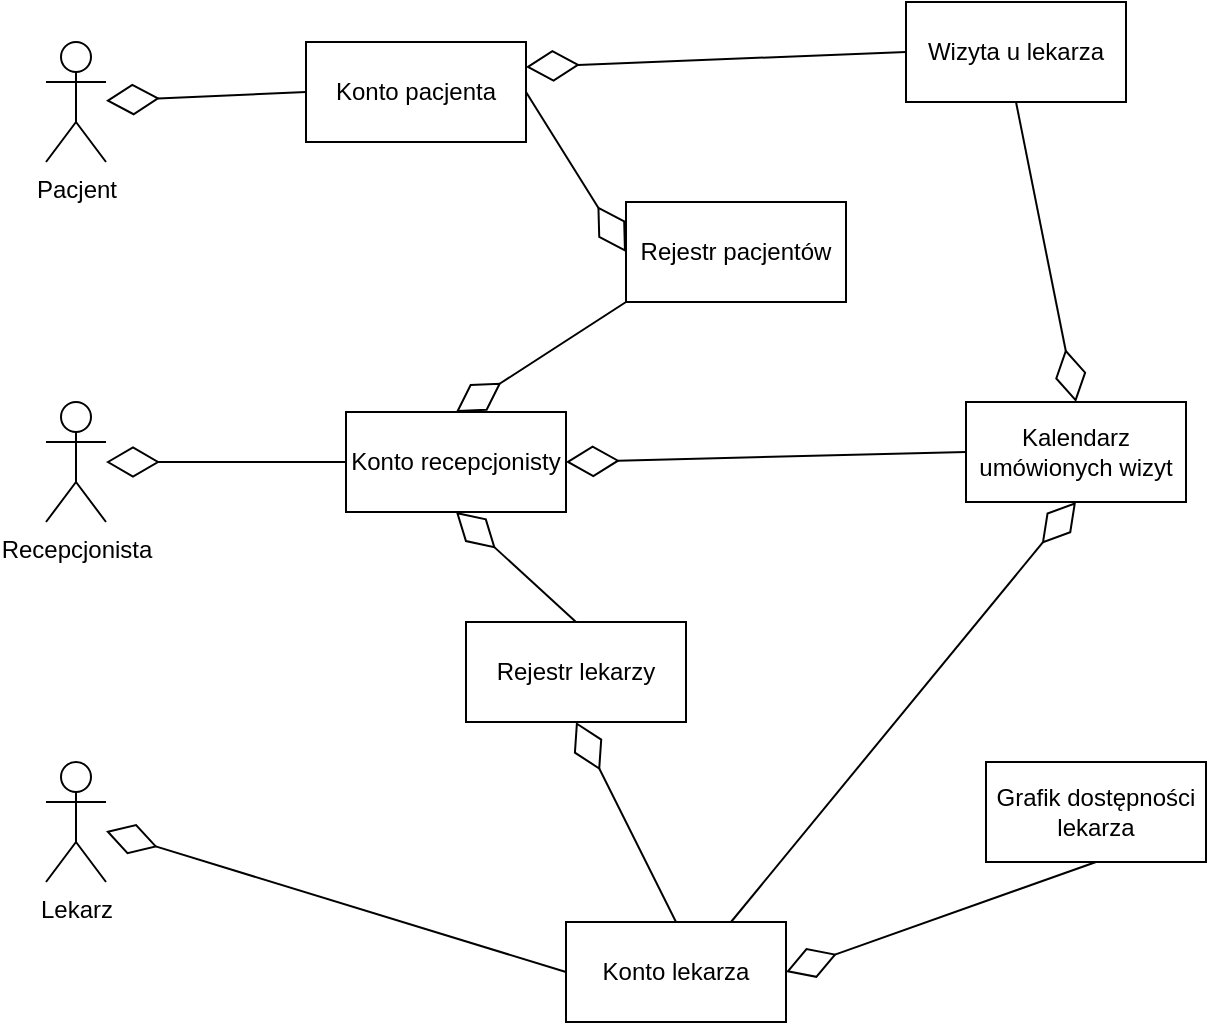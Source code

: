<mxfile version="23.1.6" type="device">
  <diagram name="Strona-1" id="NmlbgoJUX9Iwb1JyKPN-">
    <mxGraphModel dx="1302" dy="682" grid="1" gridSize="10" guides="1" tooltips="1" connect="1" arrows="1" fold="1" page="1" pageScale="1" pageWidth="827" pageHeight="1169" math="0" shadow="0">
      <root>
        <mxCell id="0" />
        <mxCell id="1" parent="0" />
        <mxCell id="4kUD1P8MFuOk3b0_Dy2I-1" value="Recepcjonista" style="shape=umlActor;verticalLabelPosition=bottom;verticalAlign=top;html=1;" vertex="1" parent="1">
          <mxGeometry x="100" y="240" width="30" height="60" as="geometry" />
        </mxCell>
        <mxCell id="4kUD1P8MFuOk3b0_Dy2I-2" value="Pacjent" style="shape=umlActor;verticalLabelPosition=bottom;verticalAlign=top;html=1;" vertex="1" parent="1">
          <mxGeometry x="100" y="60" width="30" height="60" as="geometry" />
        </mxCell>
        <mxCell id="4kUD1P8MFuOk3b0_Dy2I-6" value="Lekarz" style="shape=umlActor;verticalLabelPosition=bottom;verticalAlign=top;html=1;" vertex="1" parent="1">
          <mxGeometry x="100" y="420" width="30" height="60" as="geometry" />
        </mxCell>
        <mxCell id="4kUD1P8MFuOk3b0_Dy2I-10" value="Rejestr pacjentów" style="html=1;whiteSpace=wrap;" vertex="1" parent="1">
          <mxGeometry x="390" y="140" width="110" height="50" as="geometry" />
        </mxCell>
        <mxCell id="4kUD1P8MFuOk3b0_Dy2I-11" value="Rejestr lekarzy" style="html=1;whiteSpace=wrap;" vertex="1" parent="1">
          <mxGeometry x="310" y="350" width="110" height="50" as="geometry" />
        </mxCell>
        <mxCell id="4kUD1P8MFuOk3b0_Dy2I-12" value="Grafik dostępności lekarza" style="html=1;whiteSpace=wrap;" vertex="1" parent="1">
          <mxGeometry x="570" y="420" width="110" height="50" as="geometry" />
        </mxCell>
        <mxCell id="4kUD1P8MFuOk3b0_Dy2I-13" value="Kalendarz umówionych wizyt" style="html=1;whiteSpace=wrap;" vertex="1" parent="1">
          <mxGeometry x="560" y="240" width="110" height="50" as="geometry" />
        </mxCell>
        <mxCell id="4kUD1P8MFuOk3b0_Dy2I-14" value="Wizyta u lekarza" style="html=1;whiteSpace=wrap;" vertex="1" parent="1">
          <mxGeometry x="530" y="40" width="110" height="50" as="geometry" />
        </mxCell>
        <mxCell id="4kUD1P8MFuOk3b0_Dy2I-16" value="Konto pacjenta" style="html=1;whiteSpace=wrap;" vertex="1" parent="1">
          <mxGeometry x="230" y="60" width="110" height="50" as="geometry" />
        </mxCell>
        <mxCell id="4kUD1P8MFuOk3b0_Dy2I-17" value="Konto recepcjonisty" style="html=1;whiteSpace=wrap;" vertex="1" parent="1">
          <mxGeometry x="250" y="245" width="110" height="50" as="geometry" />
        </mxCell>
        <mxCell id="4kUD1P8MFuOk3b0_Dy2I-18" value="Konto lekarza" style="html=1;whiteSpace=wrap;" vertex="1" parent="1">
          <mxGeometry x="360" y="500" width="110" height="50" as="geometry" />
        </mxCell>
        <mxCell id="4kUD1P8MFuOk3b0_Dy2I-20" value="" style="endArrow=diamondThin;endFill=0;endSize=24;html=1;rounded=0;exitX=0;exitY=0.5;exitDx=0;exitDy=0;" edge="1" parent="1" source="4kUD1P8MFuOk3b0_Dy2I-17" target="4kUD1P8MFuOk3b0_Dy2I-1">
          <mxGeometry width="160" relative="1" as="geometry">
            <mxPoint x="230" y="380" as="sourcePoint" />
            <mxPoint x="370" y="310" as="targetPoint" />
          </mxGeometry>
        </mxCell>
        <mxCell id="4kUD1P8MFuOk3b0_Dy2I-21" value="" style="endArrow=diamondThin;endFill=0;endSize=24;html=1;rounded=0;exitX=0;exitY=0.5;exitDx=0;exitDy=0;" edge="1" parent="1" source="4kUD1P8MFuOk3b0_Dy2I-18" target="4kUD1P8MFuOk3b0_Dy2I-6">
          <mxGeometry width="160" relative="1" as="geometry">
            <mxPoint x="210" y="315" as="sourcePoint" />
            <mxPoint x="140" y="286" as="targetPoint" />
          </mxGeometry>
        </mxCell>
        <mxCell id="4kUD1P8MFuOk3b0_Dy2I-22" value="" style="endArrow=diamondThin;endFill=0;endSize=24;html=1;rounded=0;exitX=0;exitY=0.5;exitDx=0;exitDy=0;" edge="1" parent="1" source="4kUD1P8MFuOk3b0_Dy2I-16" target="4kUD1P8MFuOk3b0_Dy2I-2">
          <mxGeometry width="160" relative="1" as="geometry">
            <mxPoint x="190" y="455" as="sourcePoint" />
            <mxPoint x="140" y="459" as="targetPoint" />
          </mxGeometry>
        </mxCell>
        <mxCell id="4kUD1P8MFuOk3b0_Dy2I-23" value="" style="endArrow=diamondThin;endFill=0;endSize=24;html=1;rounded=0;exitX=1;exitY=0.5;exitDx=0;exitDy=0;entryX=0;entryY=0.5;entryDx=0;entryDy=0;" edge="1" parent="1" source="4kUD1P8MFuOk3b0_Dy2I-16" target="4kUD1P8MFuOk3b0_Dy2I-10">
          <mxGeometry width="160" relative="1" as="geometry">
            <mxPoint x="250" y="100" as="sourcePoint" />
            <mxPoint x="140" y="100" as="targetPoint" />
          </mxGeometry>
        </mxCell>
        <mxCell id="4kUD1P8MFuOk3b0_Dy2I-24" value="" style="endArrow=diamondThin;endFill=0;endSize=24;html=1;rounded=0;exitX=0;exitY=0.5;exitDx=0;exitDy=0;entryX=1;entryY=0.25;entryDx=0;entryDy=0;" edge="1" parent="1" source="4kUD1P8MFuOk3b0_Dy2I-14" target="4kUD1P8MFuOk3b0_Dy2I-16">
          <mxGeometry width="160" relative="1" as="geometry">
            <mxPoint x="360" y="100" as="sourcePoint" />
            <mxPoint x="430" y="50" as="targetPoint" />
          </mxGeometry>
        </mxCell>
        <mxCell id="4kUD1P8MFuOk3b0_Dy2I-25" value="" style="endArrow=diamondThin;endFill=0;endSize=24;html=1;rounded=0;exitX=0.5;exitY=1;exitDx=0;exitDy=0;entryX=0.5;entryY=0;entryDx=0;entryDy=0;" edge="1" parent="1" source="4kUD1P8MFuOk3b0_Dy2I-14" target="4kUD1P8MFuOk3b0_Dy2I-13">
          <mxGeometry width="160" relative="1" as="geometry">
            <mxPoint x="540" y="75" as="sourcePoint" />
            <mxPoint x="350" y="83" as="targetPoint" />
          </mxGeometry>
        </mxCell>
        <mxCell id="4kUD1P8MFuOk3b0_Dy2I-27" value="" style="endArrow=diamondThin;endFill=0;endSize=24;html=1;rounded=0;exitX=0;exitY=1;exitDx=0;exitDy=0;entryX=0.5;entryY=0;entryDx=0;entryDy=0;" edge="1" parent="1" source="4kUD1P8MFuOk3b0_Dy2I-10" target="4kUD1P8MFuOk3b0_Dy2I-17">
          <mxGeometry width="160" relative="1" as="geometry">
            <mxPoint x="440" y="365" as="sourcePoint" />
            <mxPoint x="370" y="280" as="targetPoint" />
          </mxGeometry>
        </mxCell>
        <mxCell id="4kUD1P8MFuOk3b0_Dy2I-28" value="" style="endArrow=diamondThin;endFill=0;endSize=24;html=1;rounded=0;exitX=0.5;exitY=0;exitDx=0;exitDy=0;entryX=0.5;entryY=1;entryDx=0;entryDy=0;" edge="1" parent="1" source="4kUD1P8MFuOk3b0_Dy2I-18" target="4kUD1P8MFuOk3b0_Dy2I-11">
          <mxGeometry width="160" relative="1" as="geometry">
            <mxPoint x="440" y="365" as="sourcePoint" />
            <mxPoint x="370" y="280" as="targetPoint" />
          </mxGeometry>
        </mxCell>
        <mxCell id="4kUD1P8MFuOk3b0_Dy2I-29" value="" style="endArrow=diamondThin;endFill=0;endSize=24;html=1;rounded=0;exitX=0.5;exitY=0;exitDx=0;exitDy=0;entryX=0.5;entryY=1;entryDx=0;entryDy=0;" edge="1" parent="1" source="4kUD1P8MFuOk3b0_Dy2I-11" target="4kUD1P8MFuOk3b0_Dy2I-17">
          <mxGeometry width="160" relative="1" as="geometry">
            <mxPoint x="440" y="365" as="sourcePoint" />
            <mxPoint x="370" y="280" as="targetPoint" />
          </mxGeometry>
        </mxCell>
        <mxCell id="4kUD1P8MFuOk3b0_Dy2I-30" value="" style="endArrow=diamondThin;endFill=0;endSize=24;html=1;rounded=0;exitX=0.5;exitY=1;exitDx=0;exitDy=0;entryX=1;entryY=0.5;entryDx=0;entryDy=0;" edge="1" parent="1" source="4kUD1P8MFuOk3b0_Dy2I-12" target="4kUD1P8MFuOk3b0_Dy2I-18">
          <mxGeometry width="160" relative="1" as="geometry">
            <mxPoint x="430" y="510" as="sourcePoint" />
            <mxPoint x="570" y="490" as="targetPoint" />
          </mxGeometry>
        </mxCell>
        <mxCell id="4kUD1P8MFuOk3b0_Dy2I-31" value="" style="endArrow=diamondThin;endFill=0;endSize=24;html=1;rounded=0;exitX=0.75;exitY=0;exitDx=0;exitDy=0;entryX=0.5;entryY=1;entryDx=0;entryDy=0;" edge="1" parent="1" source="4kUD1P8MFuOk3b0_Dy2I-18" target="4kUD1P8MFuOk3b0_Dy2I-13">
          <mxGeometry width="160" relative="1" as="geometry">
            <mxPoint x="595" y="100" as="sourcePoint" />
            <mxPoint x="625" y="250" as="targetPoint" />
          </mxGeometry>
        </mxCell>
        <mxCell id="4kUD1P8MFuOk3b0_Dy2I-32" value="" style="endArrow=diamondThin;endFill=0;endSize=24;html=1;rounded=0;exitX=0;exitY=0.5;exitDx=0;exitDy=0;entryX=1;entryY=0.5;entryDx=0;entryDy=0;" edge="1" parent="1" source="4kUD1P8MFuOk3b0_Dy2I-13" target="4kUD1P8MFuOk3b0_Dy2I-17">
          <mxGeometry width="160" relative="1" as="geometry">
            <mxPoint x="452" y="510" as="sourcePoint" />
            <mxPoint x="625" y="300" as="targetPoint" />
          </mxGeometry>
        </mxCell>
      </root>
    </mxGraphModel>
  </diagram>
</mxfile>
